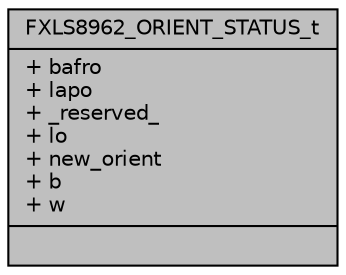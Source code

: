 digraph "FXLS8962_ORIENT_STATUS_t"
{
  edge [fontname="Helvetica",fontsize="10",labelfontname="Helvetica",labelfontsize="10"];
  node [fontname="Helvetica",fontsize="10",shape=record];
  Node1 [label="{FXLS8962_ORIENT_STATUS_t\n|+ bafro\l+ lapo\l+ _reserved_\l+ lo\l+ new_orient\l+ b\l+ w\l|}",height=0.2,width=0.4,color="black", fillcolor="grey75", style="filled", fontcolor="black"];
}
